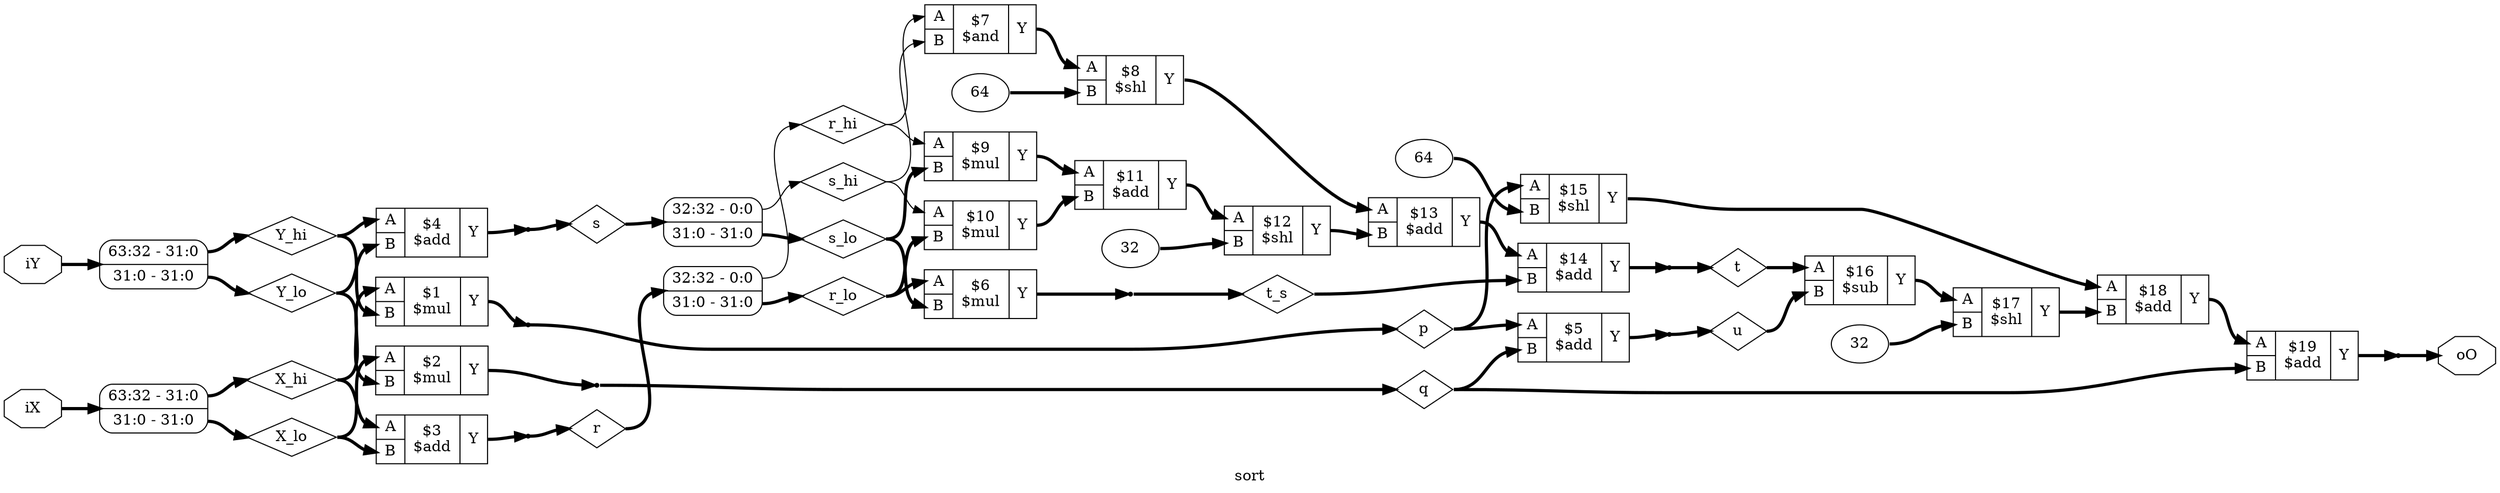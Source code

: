 digraph "sort" {
label="sort";
rankdir="LR";
remincross=true;
n20 [ shape=diamond, label="t_s", color="black", fontcolor="black" ];
n21 [ shape=diamond, label="s_lo", color="black", fontcolor="black" ];
n22 [ shape=diamond, label="r_lo", color="black", fontcolor="black" ];
n23 [ shape=diamond, label="s_hi", color="black", fontcolor="black" ];
n24 [ shape=diamond, label="r_hi", color="black", fontcolor="black" ];
n25 [ shape=diamond, label="t", color="black", fontcolor="black" ];
n26 [ shape=diamond, label="u", color="black", fontcolor="black" ];
n27 [ shape=diamond, label="s", color="black", fontcolor="black" ];
n28 [ shape=diamond, label="r", color="black", fontcolor="black" ];
n29 [ shape=diamond, label="q", color="black", fontcolor="black" ];
n30 [ shape=diamond, label="p", color="black", fontcolor="black" ];
n31 [ shape=diamond, label="Y_lo", color="black", fontcolor="black" ];
n32 [ shape=diamond, label="Y_hi", color="black", fontcolor="black" ];
n33 [ shape=diamond, label="X_lo", color="black", fontcolor="black" ];
n34 [ shape=diamond, label="X_hi", color="black", fontcolor="black" ];
n35 [ shape=octagon, label="oO", color="black", fontcolor="black" ];
n36 [ shape=octagon, label="iY", color="black", fontcolor="black" ];
n37 [ shape=octagon, label="iX", color="black", fontcolor="black" ];
c41 [ shape=record, label="{{<p38> A|<p39> B}|$19\n$add|{<p40> Y}}",  ];
c42 [ shape=record, label="{{<p38> A|<p39> B}|$18\n$add|{<p40> Y}}",  ];
v0 [ label="32" ];
c43 [ shape=record, label="{{<p38> A|<p39> B}|$17\n$shl|{<p40> Y}}",  ];
c44 [ shape=record, label="{{<p38> A|<p39> B}|$16\n$sub|{<p40> Y}}",  ];
v1 [ label="64" ];
c45 [ shape=record, label="{{<p38> A|<p39> B}|$15\n$shl|{<p40> Y}}",  ];
c46 [ shape=record, label="{{<p38> A|<p39> B}|$14\n$add|{<p40> Y}}",  ];
c47 [ shape=record, label="{{<p38> A|<p39> B}|$13\n$add|{<p40> Y}}",  ];
v2 [ label="32" ];
c48 [ shape=record, label="{{<p38> A|<p39> B}|$12\n$shl|{<p40> Y}}",  ];
c49 [ shape=record, label="{{<p38> A|<p39> B}|$11\n$add|{<p40> Y}}",  ];
c50 [ shape=record, label="{{<p38> A|<p39> B}|$10\n$mul|{<p40> Y}}",  ];
c51 [ shape=record, label="{{<p38> A|<p39> B}|$9\n$mul|{<p40> Y}}",  ];
v3 [ label="64" ];
c52 [ shape=record, label="{{<p38> A|<p39> B}|$8\n$shl|{<p40> Y}}",  ];
c53 [ shape=record, label="{{<p38> A|<p39> B}|$7\n$and|{<p40> Y}}",  ];
c54 [ shape=record, label="{{<p38> A|<p39> B}|$6\n$mul|{<p40> Y}}",  ];
c55 [ shape=record, label="{{<p38> A|<p39> B}|$5\n$add|{<p40> Y}}",  ];
c56 [ shape=record, label="{{<p38> A|<p39> B}|$4\n$add|{<p40> Y}}",  ];
c57 [ shape=record, label="{{<p38> A|<p39> B}|$3\n$add|{<p40> Y}}",  ];
c58 [ shape=record, label="{{<p38> A|<p39> B}|$2\n$mul|{<p40> Y}}",  ];
c59 [ shape=record, label="{{<p38> A|<p39> B}|$1\n$mul|{<p40> Y}}",  ];
x4 [ shape=record, style=rounded, label="<s1> 63:32 - 31:0 |<s0> 31:0 - 31:0 ", color="black", fontcolor="black" ];
x5 [ shape=record, style=rounded, label="<s1> 63:32 - 31:0 |<s0> 31:0 - 31:0 ", color="black", fontcolor="black" ];
x6 [shape=point, ];
x7 [shape=point, ];
x8 [shape=point, ];
x9 [shape=point, ];
x10 [shape=point, ];
x11 [ shape=record, style=rounded, label="<s1> 32:32 - 0:0 |<s0> 31:0 - 31:0 ", color="black", fontcolor="black" ];
x12 [ shape=record, style=rounded, label="<s1> 32:32 - 0:0 |<s0> 31:0 - 31:0 ", color="black", fontcolor="black" ];
x13 [shape=point, ];
x14 [shape=point, ];
x15 [shape=point, ];
c41:p40:e -> x15:w [color="black", fontcolor="black", style="setlinewidth(3)", label=""];
c50:p40:e -> c49:p39:w [color="black", fontcolor="black", style="setlinewidth(3)", label=""];
c51:p40:e -> c49:p38:w [color="black", fontcolor="black", style="setlinewidth(3)", label=""];
c52:p40:e -> c47:p38:w [color="black", fontcolor="black", style="setlinewidth(3)", label=""];
c53:p40:e -> c52:p38:w [color="black", fontcolor="black", style="setlinewidth(3)", label=""];
c54:p40:e -> x13:w [color="black", fontcolor="black", style="setlinewidth(3)", label=""];
c55:p40:e -> x10:w [color="black", fontcolor="black", style="setlinewidth(3)", label=""];
c56:p40:e -> x9:w [color="black", fontcolor="black", style="setlinewidth(3)", label=""];
c57:p40:e -> x8:w [color="black", fontcolor="black", style="setlinewidth(3)", label=""];
c58:p40:e -> x7:w [color="black", fontcolor="black", style="setlinewidth(3)", label=""];
c59:p40:e -> x6:w [color="black", fontcolor="black", style="setlinewidth(3)", label=""];
c42:p40:e -> c41:p38:w [color="black", fontcolor="black", style="setlinewidth(3)", label=""];
x13:e -> n20:w [color="black", fontcolor="black", style="setlinewidth(3)", label=""];
n20:e -> c46:p39:w [color="black", fontcolor="black", style="setlinewidth(3)", label=""];
x12:s0:e -> n21:w [color="black", fontcolor="black", style="setlinewidth(3)", label=""];
n21:e -> c51:p39:w [color="black", fontcolor="black", style="setlinewidth(3)", label=""];
n21:e -> c54:p39:w [color="black", fontcolor="black", style="setlinewidth(3)", label=""];
x11:s0:e -> n22:w [color="black", fontcolor="black", style="setlinewidth(3)", label=""];
n22:e -> c50:p39:w [color="black", fontcolor="black", style="setlinewidth(3)", label=""];
n22:e -> c54:p38:w [color="black", fontcolor="black", style="setlinewidth(3)", label=""];
x12:s1:e -> n23:w [color="black", fontcolor="black", label=""];
n23:e -> c50:p38:w [color="black", fontcolor="black", label=""];
n23:e -> c53:p39:w [color="black", fontcolor="black", label=""];
x11:s1:e -> n24:w [color="black", fontcolor="black", label=""];
n24:e -> c51:p38:w [color="black", fontcolor="black", label=""];
n24:e -> c53:p38:w [color="black", fontcolor="black", label=""];
x14:e -> n25:w [color="black", fontcolor="black", style="setlinewidth(3)", label=""];
n25:e -> c44:p38:w [color="black", fontcolor="black", style="setlinewidth(3)", label=""];
x10:e -> n26:w [color="black", fontcolor="black", style="setlinewidth(3)", label=""];
n26:e -> c44:p39:w [color="black", fontcolor="black", style="setlinewidth(3)", label=""];
x9:e -> n27:w [color="black", fontcolor="black", style="setlinewidth(3)", label=""];
n27:e -> x12:w [color="black", fontcolor="black", style="setlinewidth(3)", label=""];
x8:e -> n28:w [color="black", fontcolor="black", style="setlinewidth(3)", label=""];
n28:e -> x11:w [color="black", fontcolor="black", style="setlinewidth(3)", label=""];
x7:e -> n29:w [color="black", fontcolor="black", style="setlinewidth(3)", label=""];
n29:e -> c41:p39:w [color="black", fontcolor="black", style="setlinewidth(3)", label=""];
n29:e -> c55:p39:w [color="black", fontcolor="black", style="setlinewidth(3)", label=""];
c43:p40:e -> c42:p39:w [color="black", fontcolor="black", style="setlinewidth(3)", label=""];
x6:e -> n30:w [color="black", fontcolor="black", style="setlinewidth(3)", label=""];
n30:e -> c45:p38:w [color="black", fontcolor="black", style="setlinewidth(3)", label=""];
n30:e -> c55:p38:w [color="black", fontcolor="black", style="setlinewidth(3)", label=""];
x5:s0:e -> n31:w [color="black", fontcolor="black", style="setlinewidth(3)", label=""];
n31:e -> c56:p39:w [color="black", fontcolor="black", style="setlinewidth(3)", label=""];
n31:e -> c58:p39:w [color="black", fontcolor="black", style="setlinewidth(3)", label=""];
x5:s1:e -> n32:w [color="black", fontcolor="black", style="setlinewidth(3)", label=""];
n32:e -> c56:p38:w [color="black", fontcolor="black", style="setlinewidth(3)", label=""];
n32:e -> c59:p39:w [color="black", fontcolor="black", style="setlinewidth(3)", label=""];
x4:s0:e -> n33:w [color="black", fontcolor="black", style="setlinewidth(3)", label=""];
n33:e -> c57:p39:w [color="black", fontcolor="black", style="setlinewidth(3)", label=""];
n33:e -> c58:p38:w [color="black", fontcolor="black", style="setlinewidth(3)", label=""];
x4:s1:e -> n34:w [color="black", fontcolor="black", style="setlinewidth(3)", label=""];
n34:e -> c57:p38:w [color="black", fontcolor="black", style="setlinewidth(3)", label=""];
n34:e -> c59:p38:w [color="black", fontcolor="black", style="setlinewidth(3)", label=""];
x15:e -> n35:w [color="black", fontcolor="black", style="setlinewidth(3)", label=""];
n36:e -> x5:w [color="black", fontcolor="black", style="setlinewidth(3)", label=""];
n37:e -> x4:w [color="black", fontcolor="black", style="setlinewidth(3)", label=""];
c44:p40:e -> c43:p38:w [color="black", fontcolor="black", style="setlinewidth(3)", label=""];
c45:p40:e -> c42:p38:w [color="black", fontcolor="black", style="setlinewidth(3)", label=""];
c46:p40:e -> x14:w [color="black", fontcolor="black", style="setlinewidth(3)", label=""];
c47:p40:e -> c46:p38:w [color="black", fontcolor="black", style="setlinewidth(3)", label=""];
c48:p40:e -> c47:p39:w [color="black", fontcolor="black", style="setlinewidth(3)", label=""];
c49:p40:e -> c48:p38:w [color="black", fontcolor="black", style="setlinewidth(3)", label=""];
v0:e -> c43:p39:w [color="black", fontcolor="black", style="setlinewidth(3)", label=""];
v1:e -> c45:p39:w [color="black", fontcolor="black", style="setlinewidth(3)", label=""];
v2:e -> c48:p39:w [color="black", fontcolor="black", style="setlinewidth(3)", label=""];
v3:e -> c52:p39:w [color="black", fontcolor="black", style="setlinewidth(3)", label=""];
}
